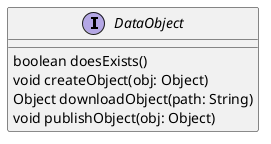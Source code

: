 @startuml
'https://plantuml.com/class-diagram

interface DataObject {
    boolean doesExists()
    void createObject(obj: Object)
    Object downloadObject(path: String)
    void publishObject(obj: Object)
}

@enduml